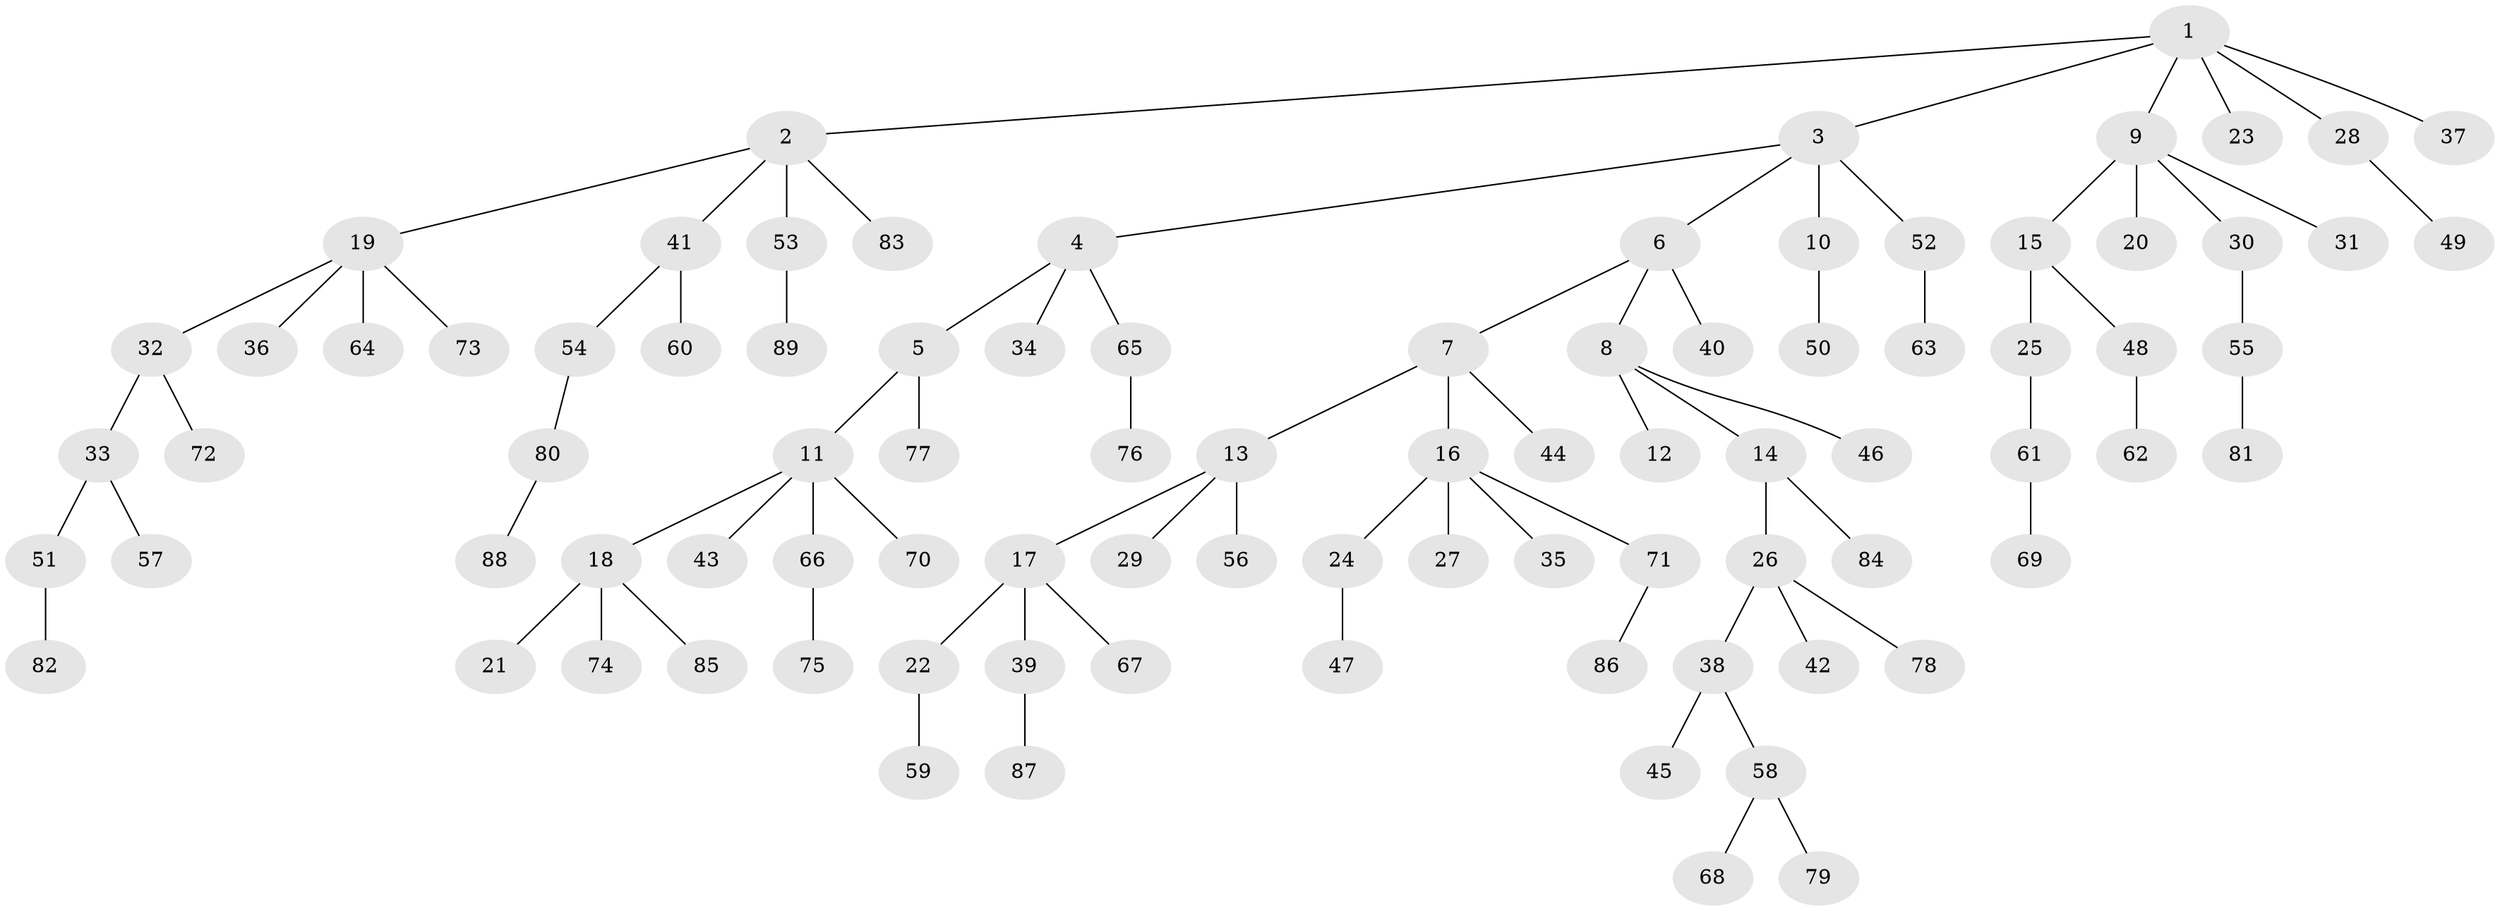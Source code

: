 // coarse degree distribution, {1: 0.4444444444444444, 3: 0.2222222222222222, 4: 0.07407407407407407, 2: 0.25925925925925924}
// Generated by graph-tools (version 1.1) at 2025/37/03/04/25 23:37:24]
// undirected, 89 vertices, 88 edges
graph export_dot {
  node [color=gray90,style=filled];
  1;
  2;
  3;
  4;
  5;
  6;
  7;
  8;
  9;
  10;
  11;
  12;
  13;
  14;
  15;
  16;
  17;
  18;
  19;
  20;
  21;
  22;
  23;
  24;
  25;
  26;
  27;
  28;
  29;
  30;
  31;
  32;
  33;
  34;
  35;
  36;
  37;
  38;
  39;
  40;
  41;
  42;
  43;
  44;
  45;
  46;
  47;
  48;
  49;
  50;
  51;
  52;
  53;
  54;
  55;
  56;
  57;
  58;
  59;
  60;
  61;
  62;
  63;
  64;
  65;
  66;
  67;
  68;
  69;
  70;
  71;
  72;
  73;
  74;
  75;
  76;
  77;
  78;
  79;
  80;
  81;
  82;
  83;
  84;
  85;
  86;
  87;
  88;
  89;
  1 -- 2;
  1 -- 3;
  1 -- 9;
  1 -- 23;
  1 -- 28;
  1 -- 37;
  2 -- 19;
  2 -- 41;
  2 -- 53;
  2 -- 83;
  3 -- 4;
  3 -- 6;
  3 -- 10;
  3 -- 52;
  4 -- 5;
  4 -- 34;
  4 -- 65;
  5 -- 11;
  5 -- 77;
  6 -- 7;
  6 -- 8;
  6 -- 40;
  7 -- 13;
  7 -- 16;
  7 -- 44;
  8 -- 12;
  8 -- 14;
  8 -- 46;
  9 -- 15;
  9 -- 20;
  9 -- 30;
  9 -- 31;
  10 -- 50;
  11 -- 18;
  11 -- 43;
  11 -- 66;
  11 -- 70;
  13 -- 17;
  13 -- 29;
  13 -- 56;
  14 -- 26;
  14 -- 84;
  15 -- 25;
  15 -- 48;
  16 -- 24;
  16 -- 27;
  16 -- 35;
  16 -- 71;
  17 -- 22;
  17 -- 39;
  17 -- 67;
  18 -- 21;
  18 -- 74;
  18 -- 85;
  19 -- 32;
  19 -- 36;
  19 -- 64;
  19 -- 73;
  22 -- 59;
  24 -- 47;
  25 -- 61;
  26 -- 38;
  26 -- 42;
  26 -- 78;
  28 -- 49;
  30 -- 55;
  32 -- 33;
  32 -- 72;
  33 -- 51;
  33 -- 57;
  38 -- 45;
  38 -- 58;
  39 -- 87;
  41 -- 54;
  41 -- 60;
  48 -- 62;
  51 -- 82;
  52 -- 63;
  53 -- 89;
  54 -- 80;
  55 -- 81;
  58 -- 68;
  58 -- 79;
  61 -- 69;
  65 -- 76;
  66 -- 75;
  71 -- 86;
  80 -- 88;
}
